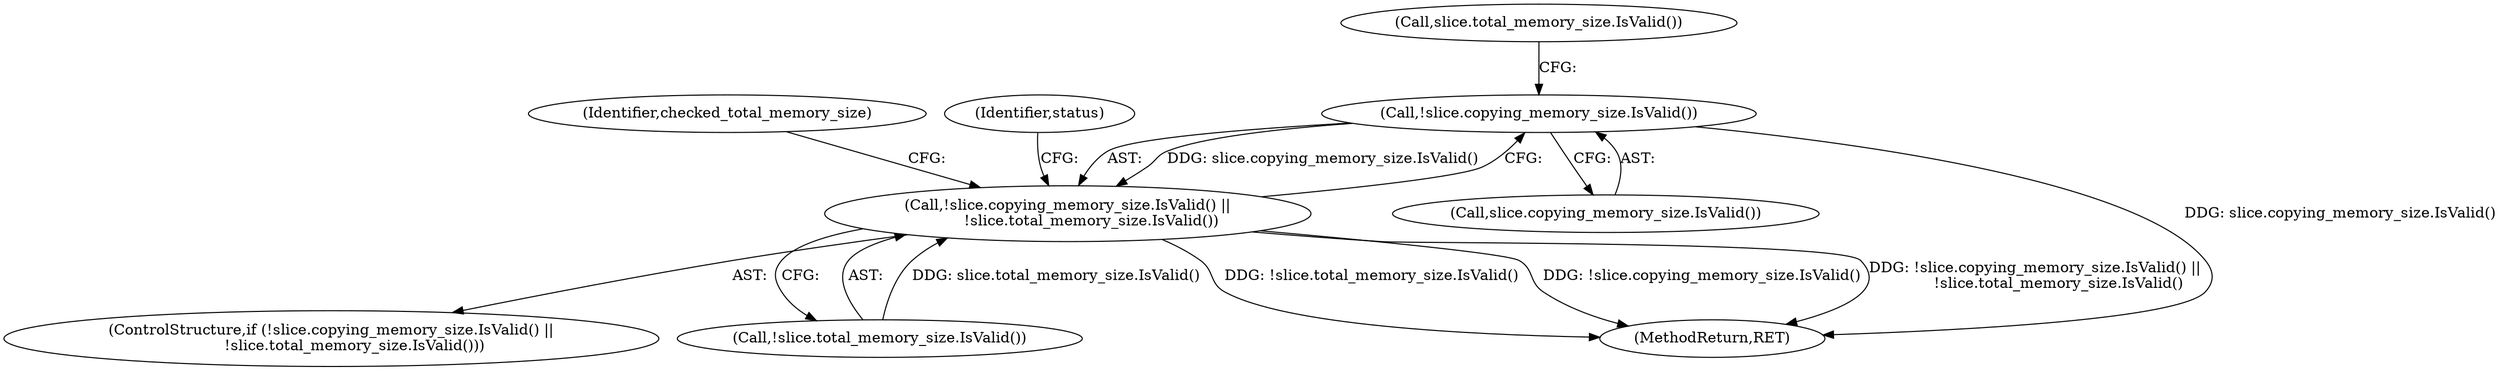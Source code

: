 digraph "0_Chrome_11bd4bc92f3fe704631e3e6ad1dd1a4351641f7c@API" {
"1000307" [label="(Call,!slice.copying_memory_size.IsValid())"];
"1000306" [label="(Call,!slice.copying_memory_size.IsValid() ||\n          !slice.total_memory_size.IsValid())"];
"1000306" [label="(Call,!slice.copying_memory_size.IsValid() ||\n          !slice.total_memory_size.IsValid())"];
"1000308" [label="(Call,slice.copying_memory_size.IsValid())"];
"1000305" [label="(ControlStructure,if (!slice.copying_memory_size.IsValid() ||\n          !slice.total_memory_size.IsValid()))"];
"1000309" [label="(Call,!slice.total_memory_size.IsValid())"];
"1000310" [label="(Call,slice.total_memory_size.IsValid())"];
"1000317" [label="(Identifier,checked_total_memory_size)"];
"1000313" [label="(Identifier,status)"];
"1000468" [label="(MethodReturn,RET)"];
"1000307" [label="(Call,!slice.copying_memory_size.IsValid())"];
"1000307" -> "1000306"  [label="AST: "];
"1000307" -> "1000308"  [label="CFG: "];
"1000308" -> "1000307"  [label="AST: "];
"1000310" -> "1000307"  [label="CFG: "];
"1000306" -> "1000307"  [label="CFG: "];
"1000307" -> "1000468"  [label="DDG: slice.copying_memory_size.IsValid()"];
"1000307" -> "1000306"  [label="DDG: slice.copying_memory_size.IsValid()"];
"1000306" -> "1000305"  [label="AST: "];
"1000306" -> "1000309"  [label="CFG: "];
"1000309" -> "1000306"  [label="AST: "];
"1000313" -> "1000306"  [label="CFG: "];
"1000317" -> "1000306"  [label="CFG: "];
"1000306" -> "1000468"  [label="DDG: !slice.total_memory_size.IsValid()"];
"1000306" -> "1000468"  [label="DDG: !slice.copying_memory_size.IsValid()"];
"1000306" -> "1000468"  [label="DDG: !slice.copying_memory_size.IsValid() ||\n          !slice.total_memory_size.IsValid()"];
"1000309" -> "1000306"  [label="DDG: slice.total_memory_size.IsValid()"];
}

